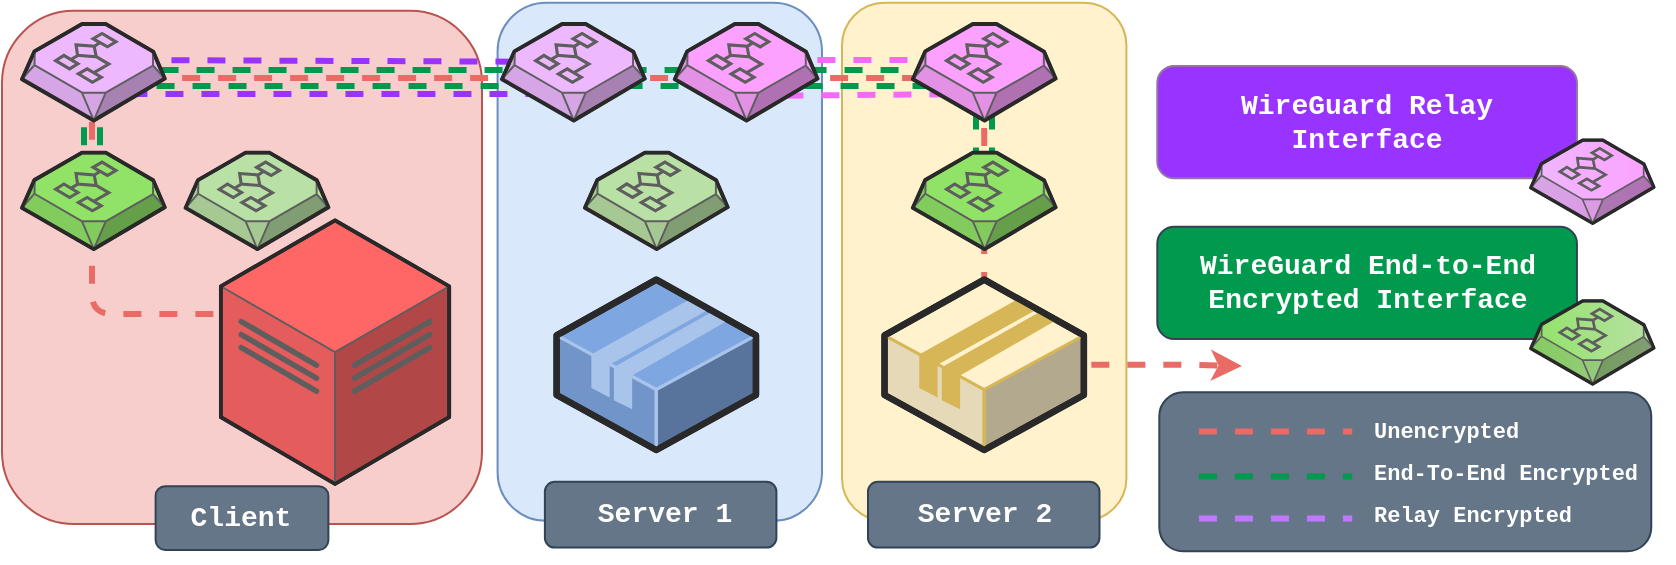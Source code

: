 <mxfile version="24.7.8">
  <diagram id="e3q73qmI6FWCRJhKJi0n" name="Page-1">
    <mxGraphModel dx="691" dy="399" grid="1" gridSize="10" guides="1" tooltips="1" connect="1" arrows="1" fold="1" page="1" pageScale="1" pageWidth="850" pageHeight="1100" math="0" shadow="0">
      <root>
        <UserObject label="" animation="# show everything&#xa;show VQUGQQ_OnS2NU-rycE4X-38 fade&#xa;show VQUGQQ_OnS2NU-rycE4X-29 fade&#xa;show VQUGQQ_OnS2NU-rycE4X-78 fade&#xa;show VQUGQQ_OnS2NU-rycE4X-23 fade&#xa;show VQUGQQ_OnS2NU-rycE4X-18 fade&#xa;show VQUGQQ_OnS2NU-rycE4X-32 fade&#xa;show VQUGQQ_OnS2NU-rycE4X-6 fade&#xa;show VQUGQQ_OnS2NU-rycE4X-35 fade&#xa;show VQUGQQ_OnS2NU-rycE4X-34 fade&#xa;show VQUGQQ_OnS2NU-rycE4X-36 fade&#xa;show VQUGQQ_OnS2NU-rycE4X-37 fade&#xa;show IBNPmSZJS5FAOytZOC4L-5 fade&#xa;&#xa;show wN3jGvzEee-aj5tuvHeW-2 fade&#xa;show wN3jGvzEee-aj5tuvHeW-1 fade&#xa;show VQUGQQ_OnS2NU-rycE4X-10 fade&#xa;show VQUGQQ_OnS2NU-rycE4X-20 fade&#xa;show VQUGQQ_OnS2NU-rycE4X-39 fade&#xa;show VQUGQQ_OnS2NU-rycE4X-8 fade&#xa;show VQUGQQ_OnS2NU-rycE4X-53 fade&#xa;show wN3jGvzEee-aj5tuvHeW-4 fade&#xa;show wN3jGvzEee-aj5tuvHeW-3 fade&#xa;wait 1000&#xa;&#xa;# Wiretap deployed, show handshake&#xa;show wN3jGvzEee-aj5tuvHeW-5 fade&#xa;show wN3jGvzEee-aj5tuvHeW-6 fade&#xa;show FmDstwN8osCTSLxOBSY--1 fade&#xa;show FmDstwN8osCTSLxOBSY--7 fade&#xa;show FmDstwN8osCTSLxOBSY--10 fade&#xa;show FmDstwN8osCTSLxOBSY--2 fade&#xa;flow wN3jGvzEee-aj5tuvHeW-6 start&#xa;flow FmDstwN8osCTSLxOBSY--1 start&#xa;flow FmDstwN8osCTSLxOBSY--7 start&#xa;flow FmDstwN8osCTSLxOBSY--10 start&#xa;flow FmDstwN8osCTSLxOBSY--2 start&#xa;wait 2000&#xa;show FmDstwN8osCTSLxOBSY--9 fade&#xa;show oPV8zDyL8UI4lHpnsqUg-2 fade&#xa;show oPV8zDyL8UI4lHpnsqUg-3 fade&#xa;show oPV8zDyL8UI4lHpnsqUg-4 fade&#xa;show oPV8zDyL8UI4lHpnsqUg-5 fade&#xa;flow FmDstwN8osCTSLxOBSY--9 start&#xa;flow oPV8zDyL8UI4lHpnsqUg-2 start&#xa;flow oPV8zDyL8UI4lHpnsqUg-3 start&#xa;flow oPV8zDyL8UI4lHpnsqUg-4 start&#xa;wait 2000&#xa;&#xa;# show ping&#xa;show oPV8zDyL8UI4lHpnsqUg-7 fade&#xa;wait 1000&#xa;&#xa;show VQUGQQ_OnS2NU-rycE4X-77 fade&#xa;wait 1000&#xa;&#xa;&#xa;show oPV8zDyL8UI4lHpnsqUg-10 fade&#xa;show oPV8zDyL8UI4lHpnsqUg-12 fade&#xa;wait 1000&#xa;&#xa;show oPV8zDyL8UI4lHpnsqUg-15 fade&#xa;show oPV8zDyL8UI4lHpnsqUg-16 fade&#xa;wait 1000&#xa;&#xa;show oPV8zDyL8UI4lHpnsqUg-8 fade&#xa;wait 5000&#xa;" id="0">
          <mxCell />
        </UserObject>
        <mxCell id="1" parent="0" />
        <mxCell id="otl0SbykxiUmqOMH1q8d-3" value="" style="rounded=1;whiteSpace=wrap;html=1;fillColor=#fff2cc;strokeColor=#d6b656;" parent="1" vertex="1">
          <mxGeometry x="590" y="359.37" width="142.21" height="259.05" as="geometry" />
        </mxCell>
        <mxCell id="otl0SbykxiUmqOMH1q8d-2" value="" style="rounded=1;whiteSpace=wrap;html=1;fillColor=#dae8fc;strokeColor=#6c8ebf;" parent="1" vertex="1">
          <mxGeometry x="417.79" y="359.37" width="162.21" height="259.05" as="geometry" />
        </mxCell>
        <mxCell id="otl0SbykxiUmqOMH1q8d-1" value="" style="rounded=1;whiteSpace=wrap;html=1;fillColor=#f8cecc;strokeColor=#b85450;" parent="1" vertex="1">
          <mxGeometry x="170" y="363.42" width="240" height="256.58" as="geometry" />
        </mxCell>
        <mxCell id="UdXJEi5H5I6sasGvbrkG-54" style="edgeStyle=orthogonalEdgeStyle;orthogonalLoop=1;jettySize=auto;html=1;endArrow=none;endFill=0;dashed=1;rounded=1;strokeColor=#00994d;strokeWidth=3;flowAnimation=1;" parent="1" source="UdXJEi5H5I6sasGvbrkG-32" edge="1">
          <mxGeometry relative="1" as="geometry">
            <mxPoint x="218.584" y="434.323" as="sourcePoint" />
            <mxPoint x="666" y="401" as="targetPoint" />
            <Array as="points">
              <mxPoint x="219" y="401" />
              <mxPoint x="650" y="401" />
            </Array>
          </mxGeometry>
        </mxCell>
        <mxCell id="UdXJEi5H5I6sasGvbrkG-53" style="edgeStyle=orthogonalEdgeStyle;orthogonalLoop=1;jettySize=auto;html=1;endArrow=none;endFill=0;dashed=1;rounded=1;strokeColor=#00994D;strokeWidth=3;flowAnimation=1;bendable=1;" parent="1" edge="1">
          <mxGeometry relative="1" as="geometry">
            <mxPoint x="211" y="434.323" as="sourcePoint" />
            <mxPoint x="680" y="393" as="targetPoint" />
            <Array as="points">
              <mxPoint x="211" y="393" />
              <mxPoint x="670" y="393" />
            </Array>
          </mxGeometry>
        </mxCell>
        <mxCell id="VQUGQQ_OnS2NU-rycE4X-8" value="" style="verticalLabelPosition=bottom;html=1;verticalAlign=top;strokeWidth=1;align=center;outlineConnect=0;dashed=0;outlineConnect=0;shape=mxgraph.aws3d.application2;fillColor=#7EA6E0;strokeColor=#A9C4EB;aspect=fixed;" parent="1" vertex="1">
          <mxGeometry x="447.312" y="497.81" width="99.676" height="85.207" as="geometry" />
        </mxCell>
        <mxCell id="UdXJEi5H5I6sasGvbrkG-80" style="edgeStyle=orthogonalEdgeStyle;rounded=0;orthogonalLoop=1;jettySize=auto;html=1;dashed=1;endArrow=classic;endFill=1;strokeColor=#EA6B66;strokeWidth=3;flowAnimation=1;" parent="1" source="VQUGQQ_OnS2NU-rycE4X-10" edge="1">
          <mxGeometry relative="1" as="geometry">
            <mxPoint x="790" y="541" as="targetPoint" />
            <Array as="points">
              <mxPoint x="763.35" y="540.43" />
              <mxPoint x="763.35" y="540.43" />
            </Array>
          </mxGeometry>
        </mxCell>
        <mxCell id="VQUGQQ_OnS2NU-rycE4X-29" value="" style="verticalLabelPosition=bottom;html=1;verticalAlign=top;strokeWidth=1;align=center;outlineConnect=0;dashed=0;outlineConnect=0;shape=mxgraph.aws3d.dataCenter;strokeColor=#5E5E5E;aspect=fixed;fillColor=#FF6666;gradientColor=none;" parent="1" vertex="1">
          <mxGeometry x="279.419" y="468.173" width="114.193" height="131.83" as="geometry" />
        </mxCell>
        <mxCell id="dTdVm22ynEOEwNfV1y40-19" value="" style="group" parent="1" vertex="1" connectable="0">
          <mxGeometry x="246.812" y="600.003" width="86.381" height="32.941" as="geometry" />
        </mxCell>
        <mxCell id="dTdVm22ynEOEwNfV1y40-20" value="&lt;br&gt;&lt;div&gt;&lt;i&gt;&lt;/i&gt;&lt;/div&gt;" style="text;html=1;strokeColor=#314354;fillColor=#647687;align=left;verticalAlign=middle;whiteSpace=wrap;rounded=1;fontFamily=Courier New;fontStyle=1;fontColor=#ffffff;" parent="dTdVm22ynEOEwNfV1y40-19" vertex="1">
          <mxGeometry y="1.077" width="86.381" height="31.865" as="geometry" />
        </mxCell>
        <mxCell id="dTdVm22ynEOEwNfV1y40-21" value="&lt;font style=&quot;font-size: 14px;&quot;&gt;Client&lt;/font&gt;" style="text;html=1;align=center;verticalAlign=middle;whiteSpace=wrap;rounded=0;fontFamily=Courier New;fontStyle=1;fontColor=#FFFFFF;" parent="dTdVm22ynEOEwNfV1y40-19" vertex="1">
          <mxGeometry x="13.464" y="6.176" width="59.443" height="21.677" as="geometry" />
        </mxCell>
        <mxCell id="UdXJEi5H5I6sasGvbrkG-14" value="" style="group" parent="1" vertex="1" connectable="0">
          <mxGeometry x="435.013" y="589.998" width="128.615" height="49.05" as="geometry" />
        </mxCell>
        <mxCell id="UdXJEi5H5I6sasGvbrkG-15" value="&lt;br&gt;&lt;div&gt;&lt;i&gt;&lt;/i&gt;&lt;/div&gt;" style="text;html=1;strokeColor=#314354;fillColor=#647687;align=left;verticalAlign=middle;whiteSpace=wrap;rounded=1;fontFamily=Courier New;fontStyle=1;fontColor=#ffffff;" parent="UdXJEi5H5I6sasGvbrkG-14" vertex="1">
          <mxGeometry x="6.431" y="8.858" width="115.753" height="32.941" as="geometry" />
        </mxCell>
        <mxCell id="UdXJEi5H5I6sasGvbrkG-16" value="&lt;font style=&quot;font-size: 14px;&quot;&gt;Server 1&lt;/font&gt;" style="text;html=1;align=center;verticalAlign=middle;whiteSpace=wrap;rounded=0;fontFamily=Courier New;fontStyle=1;fontColor=#FFFFFF;" parent="UdXJEi5H5I6sasGvbrkG-14" vertex="1">
          <mxGeometry x="3.971" y="5.804" width="124.644" height="39.034" as="geometry" />
        </mxCell>
        <mxCell id="UdXJEi5H5I6sasGvbrkG-49" value="" style="verticalLabelPosition=bottom;html=1;verticalAlign=top;strokeWidth=1;align=center;outlineConnect=0;dashed=0;outlineConnect=0;shape=mxgraph.aws3d.decider;fillColor=#b9e0a5;strokeColor=#5E5E5E;aspect=fixed;" parent="1" vertex="1">
          <mxGeometry x="461.46" y="434.307" width="71.381" height="48.23" as="geometry" />
        </mxCell>
        <mxCell id="UdXJEi5H5I6sasGvbrkG-56" style="orthogonalLoop=1;jettySize=auto;html=1;endArrow=none;endFill=0;dashed=1;rounded=1;strokeColor=#9933FF;strokeWidth=3;flowAnimation=1;" parent="1" edge="1">
          <mxGeometry relative="1" as="geometry">
            <mxPoint x="233" y="388" as="sourcePoint" />
            <mxPoint x="466" y="389" as="targetPoint" />
          </mxGeometry>
        </mxCell>
        <mxCell id="UdXJEi5H5I6sasGvbrkG-57" style="edgeStyle=orthogonalEdgeStyle;orthogonalLoop=1;jettySize=auto;html=1;endArrow=none;endFill=0;dashed=1;rounded=1;strokeColor=#9933ff;strokeWidth=3;flowAnimation=1;" parent="1" edge="1">
          <mxGeometry relative="1" as="geometry">
            <mxPoint x="230" y="405" as="sourcePoint" />
            <mxPoint x="476" y="406" as="targetPoint" />
            <Array as="points">
              <mxPoint x="460" y="405" />
              <mxPoint x="460" y="404" />
            </Array>
          </mxGeometry>
        </mxCell>
        <mxCell id="BCIZV20WK8BZ9zTAtMcw-4" style="edgeStyle=none;rounded=1;orthogonalLoop=1;jettySize=auto;html=1;shadow=0;dashed=1;strokeColor=#ea6b66;endArrow=none;endFill=0;strokeWidth=3;flowAnimation=1;" parent="1" source="UdXJEi5H5I6sasGvbrkG-52" target="VQUGQQ_OnS2NU-rycE4X-10" edge="1">
          <mxGeometry relative="1" as="geometry" />
        </mxCell>
        <mxCell id="UdXJEi5H5I6sasGvbrkG-58" value="&lt;br&gt;&lt;div&gt;&lt;i&gt;&lt;/i&gt;&lt;/div&gt;" style="text;html=1;strokeColor=#314354;fillColor=#647687;align=left;verticalAlign=middle;whiteSpace=wrap;rounded=1;fontFamily=Courier New;fontStyle=1;fontColor=#ffffff;" parent="1" vertex="1">
          <mxGeometry x="748.656" y="554.1" width="245.976" height="79.58" as="geometry" />
        </mxCell>
        <mxCell id="UdXJEi5H5I6sasGvbrkG-65" value="" style="group" parent="1" vertex="1" connectable="0">
          <mxGeometry x="748.66" y="385.996" width="257.23" height="160.768" as="geometry" />
        </mxCell>
        <mxCell id="UdXJEi5H5I6sasGvbrkG-5" value="&lt;br&gt;&lt;div&gt;&lt;i&gt;&lt;/i&gt;&lt;/div&gt;" style="text;html=1;strokeColor=#314354;fillColor=#00994d;align=left;verticalAlign=middle;whiteSpace=wrap;rounded=1;fontFamily=Courier New;fontStyle=1;fontColor=#ffffff;gradientColor=none;" parent="UdXJEi5H5I6sasGvbrkG-65" vertex="1">
          <mxGeometry x="-1.017" y="85.384" width="209.835" height="56.145" as="geometry" />
        </mxCell>
        <mxCell id="UdXJEi5H5I6sasGvbrkG-6" value="&lt;font style=&quot;font-size: 14px;&quot;&gt;WireGuard End-to-End Encrypted Interface&lt;/font&gt;" style="text;html=1;align=center;verticalAlign=middle;whiteSpace=wrap;rounded=0;fontFamily=Courier New;fontStyle=1;fontColor=#FFFFFF;" parent="UdXJEi5H5I6sasGvbrkG-65" vertex="1">
          <mxGeometry x="-4" y="92.062" width="215.802" height="42.789" as="geometry" />
        </mxCell>
        <mxCell id="UdXJEi5H5I6sasGvbrkG-30" value="" style="verticalLabelPosition=bottom;html=1;verticalAlign=top;strokeWidth=1;align=center;outlineConnect=0;dashed=0;outlineConnect=0;shape=mxgraph.aws3d.decider;fillColor=#91e368;strokeColor=#5E5E5E;aspect=fixed;gradientColor=#b9e0a5;gradientDirection=east;" parent="UdXJEi5H5I6sasGvbrkG-65" vertex="1">
          <mxGeometry x="185.747" y="122.484" width="61.497" height="41.552" as="geometry" />
        </mxCell>
        <mxCell id="UdXJEi5H5I6sasGvbrkG-11" value="&lt;br&gt;&lt;div&gt;&lt;i&gt;&lt;/i&gt;&lt;/div&gt;" style="text;html=1;strokeColor=#9673a6;fillColor=#9933ff;align=left;verticalAlign=middle;whiteSpace=wrap;rounded=1;fontFamily=Courier New;fontStyle=1;" parent="UdXJEi5H5I6sasGvbrkG-65" vertex="1">
          <mxGeometry x="-1.017" y="5" width="209.835" height="56.145" as="geometry" />
        </mxCell>
        <mxCell id="UdXJEi5H5I6sasGvbrkG-12" value="&lt;font style=&quot;font-size: 14px;&quot;&gt;WireGuard Relay&lt;br&gt;Interface&lt;/font&gt;" style="text;html=1;align=center;verticalAlign=middle;whiteSpace=wrap;rounded=0;fontFamily=Courier New;fontStyle=1;fontColor=#FFFFFF;" parent="UdXJEi5H5I6sasGvbrkG-65" vertex="1">
          <mxGeometry x="28.569" y="10.441" width="150.664" height="45.262" as="geometry" />
        </mxCell>
        <mxCell id="UdXJEi5H5I6sasGvbrkG-31" value="" style="verticalLabelPosition=bottom;html=1;verticalAlign=top;strokeWidth=1;align=center;outlineConnect=0;dashed=0;outlineConnect=0;shape=mxgraph.aws3d.decider;fillColor=#eeb8ff;strokeColor=#5E5E5E;aspect=fixed;gradientColor=#fca1ff;gradientDirection=east;" parent="UdXJEi5H5I6sasGvbrkG-65" vertex="1">
          <mxGeometry x="185.747" y="42.1" width="61.497" height="41.552" as="geometry" />
        </mxCell>
        <mxCell id="UdXJEi5H5I6sasGvbrkG-73" value="&lt;div style=&quot;line-height: 180%; font-size: 11px;&quot;&gt;&lt;font face=&quot;Courier New&quot; color=&quot;#ffffff&quot; style=&quot;font-size: 11px;&quot;&gt;&lt;b style=&quot;&quot;&gt;Unencrypted&lt;/b&gt;&lt;/font&gt;&lt;/div&gt;&lt;div style=&quot;line-height: 180%; font-size: 11px;&quot;&gt;&lt;font style=&quot;font-size: 11px;&quot;&gt;&lt;b style=&quot;color: rgb(255, 255, 255); font-family: &amp;quot;Courier New&amp;quot;; background-color: initial;&quot;&gt;End-To-End Encrypted&lt;/b&gt;&lt;br&gt;&lt;/font&gt;&lt;/div&gt;&lt;div style=&quot;line-height: 180%; font-size: 11px;&quot;&gt;&lt;font face=&quot;Courier New&quot; color=&quot;#ffffff&quot; style=&quot;font-size: 11px;&quot;&gt;&lt;b style=&quot;&quot;&gt;Relay Encrypted&lt;/b&gt;&lt;/font&gt;&lt;/div&gt;" style="text;whiteSpace=wrap;html=1;fontSize=8;align=left;verticalAlign=middle;horizontal=1;spacingTop=0;" parent="1" vertex="1">
          <mxGeometry x="853.525" y="557.673" width="146.299" height="73.953" as="geometry" />
        </mxCell>
        <mxCell id="UdXJEi5H5I6sasGvbrkG-75" value="" style="endArrow=none;dashed=1;html=1;rounded=0;strokeWidth=3;strokeColor=#EA6B66;flowAnimation=1;" parent="1" edge="1">
          <mxGeometry width="50" height="50" relative="1" as="geometry">
            <mxPoint x="764.733" y="573.794" as="sourcePoint" />
            <mxPoint x="845.117" y="573.794" as="targetPoint" />
          </mxGeometry>
        </mxCell>
        <mxCell id="UdXJEi5H5I6sasGvbrkG-77" value="" style="endArrow=none;dashed=1;html=1;rounded=0;strokeWidth=3;strokeColor=#00994d;shadow=0;flowAnimation=1;" parent="1" edge="1">
          <mxGeometry width="50" height="50" relative="1" as="geometry">
            <mxPoint x="764.733" y="596.301" as="sourcePoint" />
            <mxPoint x="845.117" y="596.301" as="targetPoint" />
          </mxGeometry>
        </mxCell>
        <mxCell id="UdXJEi5H5I6sasGvbrkG-78" value="" style="endArrow=none;dashed=1;html=1;rounded=0;strokeWidth=3;strokeColor=#C078FF;flowAnimation=1;" parent="1" edge="1">
          <mxGeometry width="50" height="50" relative="1" as="geometry">
            <mxPoint x="764.733" y="617.201" as="sourcePoint" />
            <mxPoint x="845.117" y="617.201" as="targetPoint" />
          </mxGeometry>
        </mxCell>
        <mxCell id="VQUGQQ_OnS2NU-rycE4X-10" value="" style="verticalLabelPosition=bottom;html=1;verticalAlign=top;strokeWidth=1;align=center;outlineConnect=0;dashed=0;outlineConnect=0;shape=mxgraph.aws3d.application2;fillColor=#fff2cc;strokeColor=#d6b656;aspect=fixed;" parent="1" vertex="1">
          <mxGeometry x="611.271" y="497.826" width="99.676" height="85.207" as="geometry" />
        </mxCell>
        <mxCell id="UdXJEi5H5I6sasGvbrkG-62" value="" style="group" parent="1" vertex="1" connectable="0">
          <mxGeometry x="620.041" y="589.998" width="128.615" height="49.052" as="geometry" />
        </mxCell>
        <mxCell id="UdXJEi5H5I6sasGvbrkG-63" value="&lt;br&gt;&lt;div&gt;&lt;i&gt;&lt;/i&gt;&lt;/div&gt;" style="text;html=1;strokeColor=#314354;fillColor=#647687;align=left;verticalAlign=middle;whiteSpace=wrap;rounded=1;fontFamily=Courier New;fontStyle=1;fontColor=#ffffff;" parent="UdXJEi5H5I6sasGvbrkG-62" vertex="1">
          <mxGeometry x="-17.049" y="8.858" width="115.753" height="32.941" as="geometry" />
        </mxCell>
        <mxCell id="UdXJEi5H5I6sasGvbrkG-64" value="&lt;font style=&quot;font-size: 14px;&quot;&gt;Server 2&lt;/font&gt;" style="text;html=1;align=center;verticalAlign=middle;whiteSpace=wrap;rounded=0;fontFamily=Courier New;fontStyle=1;fontColor=#FFFFFF;" parent="UdXJEi5H5I6sasGvbrkG-62" vertex="1">
          <mxGeometry x="-21.499" y="5.004" width="124.644" height="39.034" as="geometry" />
        </mxCell>
        <mxCell id="otl0SbykxiUmqOMH1q8d-5" value="" style="edgeStyle=orthogonalEdgeStyle;rounded=1;orthogonalLoop=1;jettySize=auto;html=1;endArrow=none;endFill=0;dashed=1;strokeColor=#EA6B66;strokeWidth=3;flowAnimation=1;" parent="1" source="VQUGQQ_OnS2NU-rycE4X-29" edge="1">
          <mxGeometry relative="1" as="geometry">
            <mxPoint x="627" y="397" as="targetPoint" />
            <Array as="points">
              <mxPoint x="215" y="515" />
            </Array>
            <mxPoint x="279.419" y="515.0" as="sourcePoint" />
          </mxGeometry>
        </mxCell>
        <mxCell id="BCIZV20WK8BZ9zTAtMcw-1" style="orthogonalLoop=1;jettySize=auto;html=1;endArrow=none;endFill=0;dashed=1;rounded=1;strokeColor=#f36af6;strokeWidth=3;flowAnimation=1;" parent="1" edge="1">
          <mxGeometry relative="1" as="geometry">
            <mxPoint x="538" y="388" as="sourcePoint" />
            <mxPoint x="641" y="388" as="targetPoint" />
          </mxGeometry>
        </mxCell>
        <mxCell id="BCIZV20WK8BZ9zTAtMcw-2" style="orthogonalLoop=1;jettySize=auto;html=1;endArrow=none;endFill=0;dashed=1;rounded=1;strokeColor=#f36af6;strokeWidth=3;flowAnimation=1;" parent="1" edge="1">
          <mxGeometry relative="1" as="geometry">
            <mxPoint x="540" y="406" as="sourcePoint" />
            <mxPoint x="658" y="405" as="targetPoint" />
          </mxGeometry>
        </mxCell>
        <mxCell id="BCIZV20WK8BZ9zTAtMcw-5" value="" style="endArrow=none;html=1;rounded=1;shadow=0;dashed=1;strokeColor=#00994d;strokeWidth=3;flowAnimation=1;" parent="1" edge="1">
          <mxGeometry width="50" height="50" relative="1" as="geometry">
            <mxPoint x="657" y="410" as="sourcePoint" />
            <mxPoint x="657" y="447" as="targetPoint" />
          </mxGeometry>
        </mxCell>
        <mxCell id="BCIZV20WK8BZ9zTAtMcw-7" value="" style="endArrow=none;html=1;rounded=1;shadow=0;dashed=1;strokeColor=#00994d;strokeWidth=3;flowAnimation=1;" parent="1" edge="1">
          <mxGeometry width="50" height="50" relative="1" as="geometry">
            <mxPoint x="665" y="410" as="sourcePoint" />
            <mxPoint x="665" y="447" as="targetPoint" />
          </mxGeometry>
        </mxCell>
        <mxCell id="UdXJEi5H5I6sasGvbrkG-32" value="" style="verticalLabelPosition=bottom;html=1;verticalAlign=top;strokeWidth=1;align=center;outlineConnect=0;dashed=0;outlineConnect=0;shape=mxgraph.aws3d.decider;fillColor=#91e368;strokeColor=#5E5E5E;aspect=fixed;" parent="1" vertex="1">
          <mxGeometry x="180" y="434.323" width="71.381" height="48.23" as="geometry" />
        </mxCell>
        <mxCell id="UdXJEi5H5I6sasGvbrkG-33" value="" style="verticalLabelPosition=bottom;html=1;verticalAlign=top;strokeWidth=1;align=center;outlineConnect=0;dashed=0;outlineConnect=0;shape=mxgraph.aws3d.decider;fillColor=#EEB8FF;strokeColor=#5e5e5e;aspect=fixed;" parent="1" vertex="1">
          <mxGeometry x="180" y="370.016" width="71.381" height="48.23" as="geometry" />
        </mxCell>
        <mxCell id="UdXJEi5H5I6sasGvbrkG-48" value="" style="verticalLabelPosition=bottom;html=1;verticalAlign=top;strokeWidth=1;align=center;outlineConnect=0;dashed=0;outlineConnect=0;shape=mxgraph.aws3d.decider;fillColor=#eeb8ff;strokeColor=#5E5E5E;aspect=fixed;gradientColor=none;" parent="1" vertex="1">
          <mxGeometry x="420.01" y="370.02" width="71.381" height="48.23" as="geometry" />
        </mxCell>
        <mxCell id="otl0SbykxiUmqOMH1q8d-4" value="" style="verticalLabelPosition=bottom;html=1;verticalAlign=top;strokeWidth=1;align=center;outlineConnect=0;dashed=0;outlineConnect=0;shape=mxgraph.aws3d.decider;fillColor=#FCA1FF;strokeColor=#5E5E5E;aspect=fixed;gradientColor=none;" parent="1" vertex="1">
          <mxGeometry x="506.39" y="370.02" width="71.381" height="48.23" as="geometry" />
        </mxCell>
        <mxCell id="UdXJEi5H5I6sasGvbrkG-52" value="" style="verticalLabelPosition=bottom;html=1;verticalAlign=top;strokeWidth=1;align=center;outlineConnect=0;outlineConnect=0;shape=mxgraph.aws3d.decider;fillColor=#fca1ff;strokeColor=#5E5E5E;aspect=fixed;gradientColor=none;" parent="1" vertex="1">
          <mxGeometry x="625.419" y="370.016" width="71.381" height="48.23" as="geometry" />
        </mxCell>
        <mxCell id="UdXJEi5H5I6sasGvbrkG-51" value="" style="verticalLabelPosition=bottom;html=1;verticalAlign=top;strokeWidth=1;align=center;outlineConnect=0;dashed=0;outlineConnect=0;shape=mxgraph.aws3d.decider;fillColor=#91e368;strokeColor=#5E5E5E;aspect=fixed;" parent="1" vertex="1">
          <mxGeometry x="625.419" y="434.323" width="71.381" height="48.23" as="geometry" />
        </mxCell>
        <mxCell id="U0NwjB4Wb9NjjVxjMh6o-1" value="" style="verticalLabelPosition=bottom;html=1;verticalAlign=top;strokeWidth=1;align=center;outlineConnect=0;dashed=0;outlineConnect=0;shape=mxgraph.aws3d.decider;fillColor=#b9e0a5;strokeColor=#5E5E5E;aspect=fixed;" parent="1" vertex="1">
          <mxGeometry x="261.81" y="434.327" width="71.381" height="48.23" as="geometry" />
        </mxCell>
      </root>
    </mxGraphModel>
  </diagram>
</mxfile>
